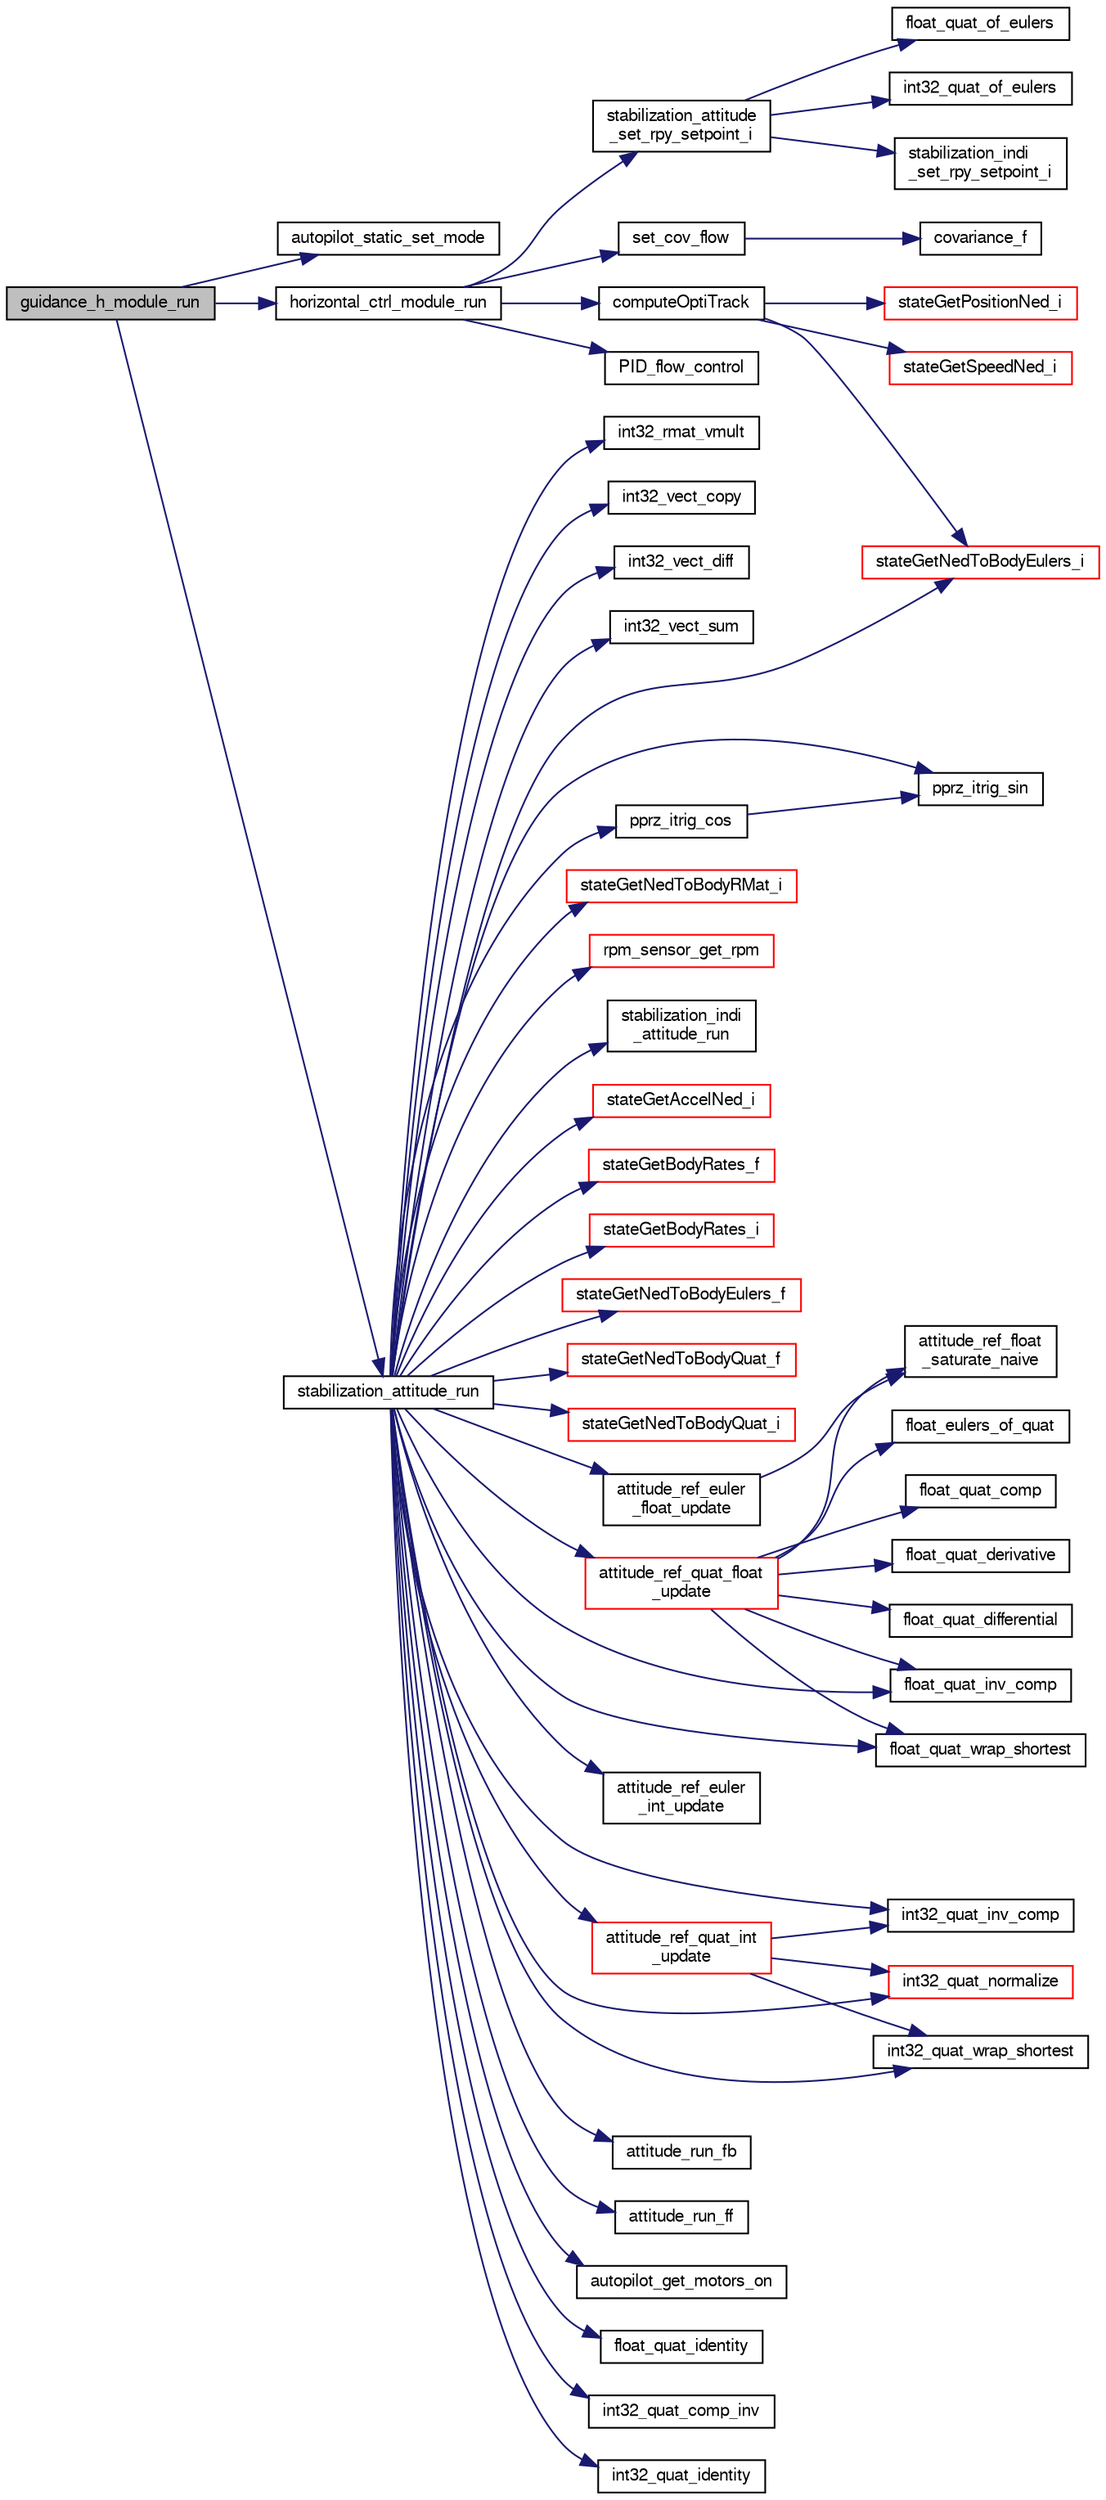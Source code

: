 digraph "guidance_h_module_run"
{
  edge [fontname="FreeSans",fontsize="10",labelfontname="FreeSans",labelfontsize="10"];
  node [fontname="FreeSans",fontsize="10",shape=record];
  rankdir="LR";
  Node1 [label="guidance_h_module_run",height=0.2,width=0.4,color="black", fillcolor="grey75", style="filled", fontcolor="black"];
  Node1 -> Node2 [color="midnightblue",fontsize="10",style="solid",fontname="FreeSans"];
  Node2 [label="autopilot_static_set_mode",height=0.2,width=0.4,color="black", fillcolor="white", style="filled",URL="$fixedwing_2autopilot__static_8c.html#af7eb08dcaaeb9f55fe1b77230b0e78c3"];
  Node1 -> Node3 [color="midnightblue",fontsize="10",style="solid",fontname="FreeSans"];
  Node3 [label="horizontal_ctrl_module_run",height=0.2,width=0.4,color="black", fillcolor="white", style="filled",URL="$optical__flow__hover_8c.html#a1d6a689f380b3efc01bc97ed28ece11d",tooltip="Run the horizontal optical flow hover module. "];
  Node3 -> Node4 [color="midnightblue",fontsize="10",style="solid",fontname="FreeSans"];
  Node4 [label="PID_flow_control",height=0.2,width=0.4,color="black", fillcolor="white", style="filled",URL="$optical__flow__functions_8c.html#a4e855e460d661070d0c98015f433fcd7",tooltip="Determine and set the desired angle for constant flow control. "];
  Node3 -> Node5 [color="midnightblue",fontsize="10",style="solid",fontname="FreeSans"];
  Node5 [label="set_cov_flow",height=0.2,width=0.4,color="black", fillcolor="white", style="filled",URL="$optical__flow__functions_8c.html#ab8a8e1a36d1906e82bd10e15b5736484",tooltip="Set the covariance of the flow and past flow / desired angle This funciton should only be called once..."];
  Node5 -> Node6 [color="midnightblue",fontsize="10",style="solid",fontname="FreeSans"];
  Node6 [label="covariance_f",height=0.2,width=0.4,color="black", fillcolor="white", style="filled",URL="$pprz__stat_8c.html#ac75c0169ede28d21ada6d51e7431ea18",tooltip="Compute the covariance of two arrays V(X) = E[(X-E[X])(Y-E[Y])] = E[XY] - E[X]E[Y] where E[X] is the ..."];
  Node3 -> Node7 [color="midnightblue",fontsize="10",style="solid",fontname="FreeSans"];
  Node7 [label="computeOptiTrack",height=0.2,width=0.4,color="black", fillcolor="white", style="filled",URL="$optical__flow__hover_8c.html#a04b77d27bd41ebc387425f8ea0d1166b",tooltip="Get the desired Euler angles for optitrack stabilization. "];
  Node7 -> Node8 [color="midnightblue",fontsize="10",style="solid",fontname="FreeSans"];
  Node8 [label="stateGetNedToBodyEulers_i",height=0.2,width=0.4,color="red", fillcolor="white", style="filled",URL="$group__state__attitude.html#ga5ae8778366c1fad669189cb2def40792",tooltip="Get vehicle body attitude euler angles (int). "];
  Node7 -> Node9 [color="midnightblue",fontsize="10",style="solid",fontname="FreeSans"];
  Node9 [label="stateGetPositionNed_i",height=0.2,width=0.4,color="red", fillcolor="white", style="filled",URL="$group__state__position.html#gaf9a3b3ed4f6a011ae65d49d78bf4aa25",tooltip="Get position in local NED coordinates (int). "];
  Node7 -> Node10 [color="midnightblue",fontsize="10",style="solid",fontname="FreeSans"];
  Node10 [label="stateGetSpeedNed_i",height=0.2,width=0.4,color="red", fillcolor="white", style="filled",URL="$group__state__velocity.html#gaed641b0c36e2ad2407a97be88ec2506c",tooltip="Get ground speed in local NED coordinates (int). "];
  Node3 -> Node11 [color="midnightblue",fontsize="10",style="solid",fontname="FreeSans"];
  Node11 [label="stabilization_attitude\l_set_rpy_setpoint_i",height=0.2,width=0.4,color="black", fillcolor="white", style="filled",URL="$rotorcraft_2stabilization_2stabilization__attitude_8h.html#ac064607f64988793cadfe5ed346b269f"];
  Node11 -> Node12 [color="midnightblue",fontsize="10",style="solid",fontname="FreeSans"];
  Node12 [label="float_quat_of_eulers",height=0.2,width=0.4,color="black", fillcolor="white", style="filled",URL="$group__math__algebra__float.html#ga99c8f1ff70a5b638cf87ea816f1756a2",tooltip="quat of euler roation &#39;ZYX&#39; "];
  Node11 -> Node13 [color="midnightblue",fontsize="10",style="solid",fontname="FreeSans"];
  Node13 [label="int32_quat_of_eulers",height=0.2,width=0.4,color="black", fillcolor="white", style="filled",URL="$group__math__algebra__int.html#gab3d8478211bf7da23d2345e8eae43fc8",tooltip="Quaternion from Euler angles. "];
  Node11 -> Node14 [color="midnightblue",fontsize="10",style="solid",fontname="FreeSans"];
  Node14 [label="stabilization_indi\l_set_rpy_setpoint_i",height=0.2,width=0.4,color="black", fillcolor="white", style="filled",URL="$stabilization__indi_8c.html#aac24f92be2dd7af42e3e7906a1324fe9"];
  Node1 -> Node15 [color="midnightblue",fontsize="10",style="solid",fontname="FreeSans"];
  Node15 [label="stabilization_attitude_run",height=0.2,width=0.4,color="black", fillcolor="white", style="filled",URL="$rotorcraft_2stabilization_2stabilization__attitude_8h.html#add1138c9aae1adaafdb42ddf2f0c039a"];
  Node15 -> Node16 [color="midnightblue",fontsize="10",style="solid",fontname="FreeSans"];
  Node16 [label="attitude_ref_euler\l_float_update",height=0.2,width=0.4,color="black", fillcolor="white", style="filled",URL="$stabilization__attitude__ref__euler__float_8c.html#aa06a66885cd25a47ac9efc8664f29f0a"];
  Node16 -> Node17 [color="midnightblue",fontsize="10",style="solid",fontname="FreeSans"];
  Node17 [label="attitude_ref_float\l_saturate_naive",height=0.2,width=0.4,color="black", fillcolor="white", style="filled",URL="$attitude__ref__saturate__naive_8h.html#aa0f93b3e44169518f24759b497a97275"];
  Node15 -> Node18 [color="midnightblue",fontsize="10",style="solid",fontname="FreeSans"];
  Node18 [label="attitude_ref_euler\l_int_update",height=0.2,width=0.4,color="black", fillcolor="white", style="filled",URL="$stabilization__attitude__ref__euler__int_8c.html#a041606d24b535f7020178ae487e069d5",tooltip="Propagate reference model. "];
  Node15 -> Node19 [color="midnightblue",fontsize="10",style="solid",fontname="FreeSans"];
  Node19 [label="attitude_ref_quat_float\l_update",height=0.2,width=0.4,color="red", fillcolor="white", style="filled",URL="$stabilization__attitude__ref__quat__float_8c.html#a6246617981d4269af34291dafdd9f1e3"];
  Node19 -> Node17 [color="midnightblue",fontsize="10",style="solid",fontname="FreeSans"];
  Node19 -> Node20 [color="midnightblue",fontsize="10",style="solid",fontname="FreeSans"];
  Node20 [label="float_eulers_of_quat",height=0.2,width=0.4,color="black", fillcolor="white", style="filled",URL="$group__math__algebra__float.html#gacd48accfe6eaac320b0d651d894e1db8",tooltip="euler rotation &#39;ZYX&#39; "];
  Node19 -> Node21 [color="midnightblue",fontsize="10",style="solid",fontname="FreeSans"];
  Node21 [label="float_quat_comp",height=0.2,width=0.4,color="black", fillcolor="white", style="filled",URL="$group__math__algebra__float.html#gaf182e4cea0a80278a3b2856331095ff6",tooltip="Composition (multiplication) of two quaternions. "];
  Node19 -> Node22 [color="midnightblue",fontsize="10",style="solid",fontname="FreeSans"];
  Node22 [label="float_quat_derivative",height=0.2,width=0.4,color="black", fillcolor="white", style="filled",URL="$group__math__algebra__float.html#gaf9863ba4e0718dd826af1bf1bf891aaa",tooltip="Quaternion derivative from rotational velocity. "];
  Node19 -> Node23 [color="midnightblue",fontsize="10",style="solid",fontname="FreeSans"];
  Node23 [label="float_quat_differential",height=0.2,width=0.4,color="black", fillcolor="white", style="filled",URL="$group__math__algebra__float.html#gaf1db25a69e0a8c04c7a9987a4455d164",tooltip="Delta rotation quaternion with constant angular rates. "];
  Node19 -> Node24 [color="midnightblue",fontsize="10",style="solid",fontname="FreeSans"];
  Node24 [label="float_quat_inv_comp",height=0.2,width=0.4,color="black", fillcolor="white", style="filled",URL="$group__math__algebra__float.html#ga2784b8b78ffff045ebb867a4198eb349",tooltip="Composition (multiplication) of two quaternions. "];
  Node19 -> Node25 [color="midnightblue",fontsize="10",style="solid",fontname="FreeSans"];
  Node25 [label="float_quat_wrap_shortest",height=0.2,width=0.4,color="black", fillcolor="white", style="filled",URL="$group__math__algebra__float.html#ga8c87c4af5df3d13c6eb0bd8b8e97721a"];
  Node15 -> Node26 [color="midnightblue",fontsize="10",style="solid",fontname="FreeSans"];
  Node26 [label="attitude_ref_quat_int\l_update",height=0.2,width=0.4,color="red", fillcolor="white", style="filled",URL="$stabilization__attitude__ref__quat__int_8c.html#a20f0b5f27a66365eac7b4ed8af49960c",tooltip="Propagate reference. "];
  Node26 -> Node27 [color="midnightblue",fontsize="10",style="solid",fontname="FreeSans"];
  Node27 [label="int32_quat_inv_comp",height=0.2,width=0.4,color="black", fillcolor="white", style="filled",URL="$group__math__algebra__int.html#gae4cd7dd8ca63cfe3aed0eb7c3857ac9a",tooltip="Composition (multiplication) of two quaternions. "];
  Node26 -> Node28 [color="midnightblue",fontsize="10",style="solid",fontname="FreeSans"];
  Node28 [label="int32_quat_normalize",height=0.2,width=0.4,color="red", fillcolor="white", style="filled",URL="$group__math__algebra__int.html#ga00267cacb602945fc6cfb054492460fa",tooltip="normalize a quaternion inplace "];
  Node26 -> Node29 [color="midnightblue",fontsize="10",style="solid",fontname="FreeSans"];
  Node29 [label="int32_quat_wrap_shortest",height=0.2,width=0.4,color="black", fillcolor="white", style="filled",URL="$group__math__algebra__int.html#ga7af214127cdc156466db26fd3497ce84"];
  Node15 -> Node30 [color="midnightblue",fontsize="10",style="solid",fontname="FreeSans"];
  Node30 [label="attitude_run_fb",height=0.2,width=0.4,color="black", fillcolor="white", style="filled",URL="$stabilization__attitude__quat__float_8c.html#abcf3f74ddd37dcf51e0df255d22c4a23"];
  Node15 -> Node31 [color="midnightblue",fontsize="10",style="solid",fontname="FreeSans"];
  Node31 [label="attitude_run_ff",height=0.2,width=0.4,color="black", fillcolor="white", style="filled",URL="$stabilization__attitude__quat__float_8c.html#a112d2235c054e7eadd1659fa0a78e4f4"];
  Node15 -> Node32 [color="midnightblue",fontsize="10",style="solid",fontname="FreeSans"];
  Node32 [label="autopilot_get_motors_on",height=0.2,width=0.4,color="black", fillcolor="white", style="filled",URL="$autopilot_8c.html#a6b52f0f9cd2cbf420a77029513ea6f35",tooltip="get motors status "];
  Node15 -> Node33 [color="midnightblue",fontsize="10",style="solid",fontname="FreeSans"];
  Node33 [label="float_quat_identity",height=0.2,width=0.4,color="black", fillcolor="white", style="filled",URL="$group__math__algebra__float.html#ga0f036208343a764a0c1616264dbe31ca",tooltip="initialises a quaternion to identity "];
  Node15 -> Node24 [color="midnightblue",fontsize="10",style="solid",fontname="FreeSans"];
  Node15 -> Node25 [color="midnightblue",fontsize="10",style="solid",fontname="FreeSans"];
  Node15 -> Node34 [color="midnightblue",fontsize="10",style="solid",fontname="FreeSans"];
  Node34 [label="int32_quat_comp_inv",height=0.2,width=0.4,color="black", fillcolor="white", style="filled",URL="$group__math__algebra__int.html#ga6102185fc581099e1e256c3df37fd08d",tooltip="Composition (multiplication) of two quaternions. "];
  Node15 -> Node35 [color="midnightblue",fontsize="10",style="solid",fontname="FreeSans"];
  Node35 [label="int32_quat_identity",height=0.2,width=0.4,color="black", fillcolor="white", style="filled",URL="$group__math__algebra__int.html#ga698f3fc474f66517868238f6f6b08fca",tooltip="initialises a quaternion to identity "];
  Node15 -> Node27 [color="midnightblue",fontsize="10",style="solid",fontname="FreeSans"];
  Node15 -> Node28 [color="midnightblue",fontsize="10",style="solid",fontname="FreeSans"];
  Node15 -> Node29 [color="midnightblue",fontsize="10",style="solid",fontname="FreeSans"];
  Node15 -> Node36 [color="midnightblue",fontsize="10",style="solid",fontname="FreeSans"];
  Node36 [label="int32_rmat_vmult",height=0.2,width=0.4,color="black", fillcolor="white", style="filled",URL="$group__math__algebra__int.html#ga6298f55d272675b9b71dcb3fcbcf4a8a",tooltip="rotate 3D vector by rotation matrix. "];
  Node15 -> Node37 [color="midnightblue",fontsize="10",style="solid",fontname="FreeSans"];
  Node37 [label="int32_vect_copy",height=0.2,width=0.4,color="black", fillcolor="white", style="filled",URL="$group__math__algebra__int.html#gacfc26794de76e31720d5c9252474de9e",tooltip="a = b "];
  Node15 -> Node38 [color="midnightblue",fontsize="10",style="solid",fontname="FreeSans"];
  Node38 [label="int32_vect_diff",height=0.2,width=0.4,color="black", fillcolor="white", style="filled",URL="$group__math__algebra__int.html#ga8bcf9ab6539a0f247684f9ccd83fe492",tooltip="o = a - b "];
  Node15 -> Node39 [color="midnightblue",fontsize="10",style="solid",fontname="FreeSans"];
  Node39 [label="int32_vect_sum",height=0.2,width=0.4,color="black", fillcolor="white", style="filled",URL="$group__math__algebra__int.html#ga113549f173dc15cbeafbb1cb2092f2b3",tooltip="o = a + b "];
  Node15 -> Node40 [color="midnightblue",fontsize="10",style="solid",fontname="FreeSans"];
  Node40 [label="pprz_itrig_cos",height=0.2,width=0.4,color="black", fillcolor="white", style="filled",URL="$pprz__trig__int_8c.html#a728b04d5a78d866cd79c86b0c3c6c5a0"];
  Node40 -> Node41 [color="midnightblue",fontsize="10",style="solid",fontname="FreeSans"];
  Node41 [label="pprz_itrig_sin",height=0.2,width=0.4,color="black", fillcolor="white", style="filled",URL="$pprz__trig__int_8c.html#aab62d96cc0a5f76ed59b60d27332d663"];
  Node15 -> Node41 [color="midnightblue",fontsize="10",style="solid",fontname="FreeSans"];
  Node15 -> Node42 [color="midnightblue",fontsize="10",style="solid",fontname="FreeSans"];
  Node42 [label="rpm_sensor_get_rpm",height=0.2,width=0.4,color="red", fillcolor="white", style="filled",URL="$rpm__sensor_8c.html#a9a1ae07808a3f9b217e667660e4fd41a"];
  Node15 -> Node43 [color="midnightblue",fontsize="10",style="solid",fontname="FreeSans"];
  Node43 [label="stabilization_indi\l_attitude_run",height=0.2,width=0.4,color="black", fillcolor="white", style="filled",URL="$stabilization__indi_8c.html#a32497fd2d2c56c87a83bddb1f7b62fa8"];
  Node15 -> Node44 [color="midnightblue",fontsize="10",style="solid",fontname="FreeSans"];
  Node44 [label="stateGetAccelNed_i",height=0.2,width=0.4,color="red", fillcolor="white", style="filled",URL="$group__state__acceleration.html#gab55b482bd9fe875141bafd34beda8bb4",tooltip="Get acceleration in NED coordinates (int). "];
  Node15 -> Node45 [color="midnightblue",fontsize="10",style="solid",fontname="FreeSans"];
  Node45 [label="stateGetBodyRates_f",height=0.2,width=0.4,color="red", fillcolor="white", style="filled",URL="$group__state__rate.html#ga086f10e8804f8e95ace9a2b1cd26a66c",tooltip="Get vehicle body angular rate (float). "];
  Node15 -> Node46 [color="midnightblue",fontsize="10",style="solid",fontname="FreeSans"];
  Node46 [label="stateGetBodyRates_i",height=0.2,width=0.4,color="red", fillcolor="white", style="filled",URL="$group__state__rate.html#ga3fc058302e6f40bf0b8797ca9a7ed60f",tooltip="Get vehicle body angular rate (int). "];
  Node15 -> Node47 [color="midnightblue",fontsize="10",style="solid",fontname="FreeSans"];
  Node47 [label="stateGetNedToBodyEulers_f",height=0.2,width=0.4,color="red", fillcolor="white", style="filled",URL="$group__state__attitude.html#ga9a5e6bac6e7d78e1b33430e73344615b",tooltip="Get vehicle body attitude euler angles (float). "];
  Node15 -> Node8 [color="midnightblue",fontsize="10",style="solid",fontname="FreeSans"];
  Node15 -> Node48 [color="midnightblue",fontsize="10",style="solid",fontname="FreeSans"];
  Node48 [label="stateGetNedToBodyQuat_f",height=0.2,width=0.4,color="red", fillcolor="white", style="filled",URL="$group__state__attitude.html#gae03bd8f94b7150506835b77060b73311",tooltip="Get vehicle body attitude quaternion (float). "];
  Node15 -> Node49 [color="midnightblue",fontsize="10",style="solid",fontname="FreeSans"];
  Node49 [label="stateGetNedToBodyQuat_i",height=0.2,width=0.4,color="red", fillcolor="white", style="filled",URL="$group__state__attitude.html#ga28e5de0a4822cabcfe8350e2343111ce",tooltip="Get vehicle body attitude quaternion (int). "];
  Node15 -> Node50 [color="midnightblue",fontsize="10",style="solid",fontname="FreeSans"];
  Node50 [label="stateGetNedToBodyRMat_i",height=0.2,width=0.4,color="red", fillcolor="white", style="filled",URL="$group__state__attitude.html#ga7c541b9b2e6231ac9a11a9e21562a5b3",tooltip="Get vehicle body attitude rotation matrix (int). "];
}
